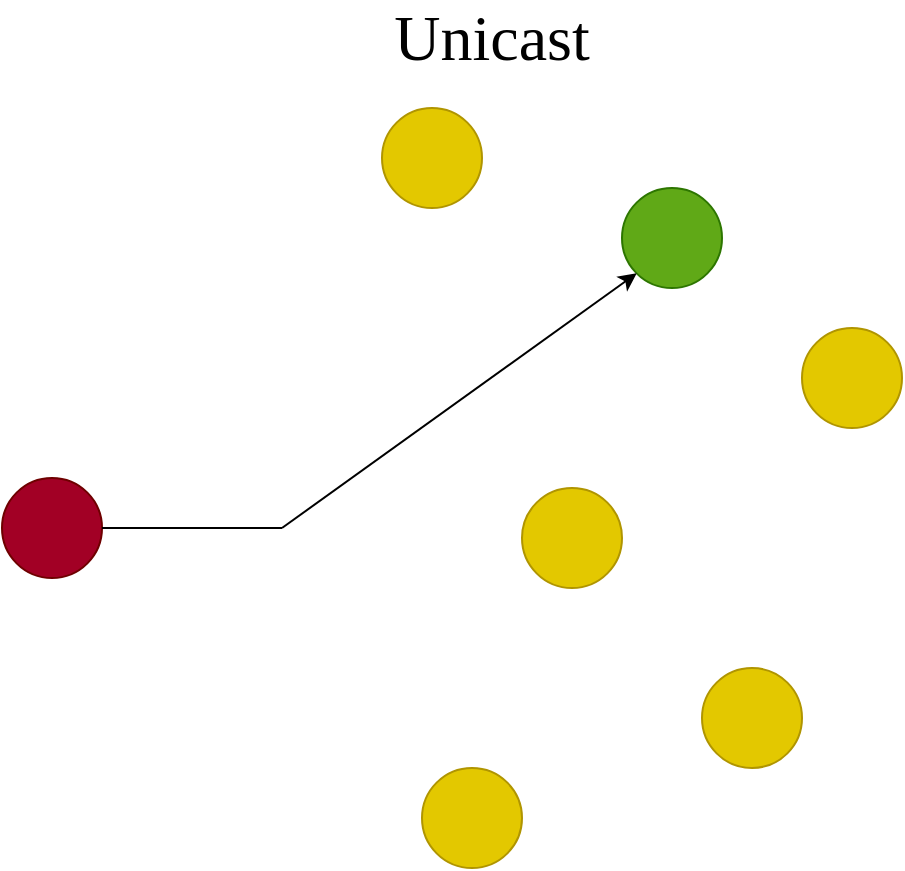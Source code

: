 <mxfile version="26.1.1">
  <diagram name="Page-1" id="qpo8dFxCqYZ4-47l11wi">
    <mxGraphModel dx="1195" dy="685" grid="1" gridSize="10" guides="1" tooltips="1" connect="1" arrows="1" fold="1" page="1" pageScale="1" pageWidth="850" pageHeight="1100" math="0" shadow="0">
      <root>
        <mxCell id="0" />
        <mxCell id="1" parent="0" />
        <mxCell id="d6z3RVgQiJXZrTqimtjq-2" value="" style="ellipse;whiteSpace=wrap;html=1;aspect=fixed;fillColor=light-dark(#A20025,#CC0000);fontColor=#ffffff;strokeColor=light-dark(#6F0000,#660000);" vertex="1" parent="1">
          <mxGeometry x="100" y="325" width="50" height="50" as="geometry" />
        </mxCell>
        <mxCell id="d6z3RVgQiJXZrTqimtjq-3" value="" style="ellipse;whiteSpace=wrap;html=1;aspect=fixed;fillColor=light-dark(#E3C800,#FFFF00);strokeColor=#B09500;fontColor=#000000;" vertex="1" parent="1">
          <mxGeometry x="290" y="140" width="50" height="50" as="geometry" />
        </mxCell>
        <mxCell id="d6z3RVgQiJXZrTqimtjq-4" value="" style="ellipse;whiteSpace=wrap;html=1;aspect=fixed;fillColor=#60a917;fontColor=#ffffff;strokeColor=#2D7600;" vertex="1" parent="1">
          <mxGeometry x="410" y="180" width="50" height="50" as="geometry" />
        </mxCell>
        <mxCell id="d6z3RVgQiJXZrTqimtjq-5" value="" style="ellipse;whiteSpace=wrap;html=1;aspect=fixed;fillColor=light-dark(#E3C800,#FFFF00);fontColor=#000000;strokeColor=#B09500;" vertex="1" parent="1">
          <mxGeometry x="500" y="250" width="50" height="50" as="geometry" />
        </mxCell>
        <mxCell id="d6z3RVgQiJXZrTqimtjq-6" value="" style="ellipse;whiteSpace=wrap;html=1;aspect=fixed;fillColor=light-dark(#E3C800,#FFFF00);fontColor=#000000;strokeColor=#B09500;" vertex="1" parent="1">
          <mxGeometry x="360" y="330" width="50" height="50" as="geometry" />
        </mxCell>
        <mxCell id="d6z3RVgQiJXZrTqimtjq-7" value="" style="ellipse;whiteSpace=wrap;html=1;aspect=fixed;fillColor=light-dark(#E3C800,#FFFF00);fontColor=#000000;strokeColor=#B09500;" vertex="1" parent="1">
          <mxGeometry x="450" y="420" width="50" height="50" as="geometry" />
        </mxCell>
        <mxCell id="d6z3RVgQiJXZrTqimtjq-8" value="" style="ellipse;whiteSpace=wrap;html=1;aspect=fixed;fillColor=light-dark(#E3C800,#FFFF00);fontColor=#000000;strokeColor=#B09500;" vertex="1" parent="1">
          <mxGeometry x="310" y="470" width="50" height="50" as="geometry" />
        </mxCell>
        <mxCell id="d6z3RVgQiJXZrTqimtjq-9" value="" style="endArrow=none;html=1;rounded=0;exitX=1;exitY=0.5;exitDx=0;exitDy=0;" edge="1" parent="1" source="d6z3RVgQiJXZrTqimtjq-2">
          <mxGeometry width="50" height="50" relative="1" as="geometry">
            <mxPoint x="150.0" y="354.71" as="sourcePoint" />
            <mxPoint x="240" y="350" as="targetPoint" />
          </mxGeometry>
        </mxCell>
        <mxCell id="d6z3RVgQiJXZrTqimtjq-11" value="" style="endArrow=classic;html=1;rounded=0;entryX=0;entryY=1;entryDx=0;entryDy=0;" edge="1" parent="1" target="d6z3RVgQiJXZrTqimtjq-4">
          <mxGeometry width="50" height="50" relative="1" as="geometry">
            <mxPoint x="240" y="350" as="sourcePoint" />
            <mxPoint x="370" y="370" as="targetPoint" />
          </mxGeometry>
        </mxCell>
        <mxCell id="d6z3RVgQiJXZrTqimtjq-16" value="&lt;div&gt;&lt;font style=&quot;font-size: 32px;&quot; face=&quot;Tahoma&quot;&gt;Unicast&lt;/font&gt;&lt;/div&gt;" style="text;html=1;align=center;verticalAlign=middle;whiteSpace=wrap;rounded=0;" vertex="1" parent="1">
          <mxGeometry x="270" y="90" width="150" height="30" as="geometry" />
        </mxCell>
      </root>
    </mxGraphModel>
  </diagram>
</mxfile>

